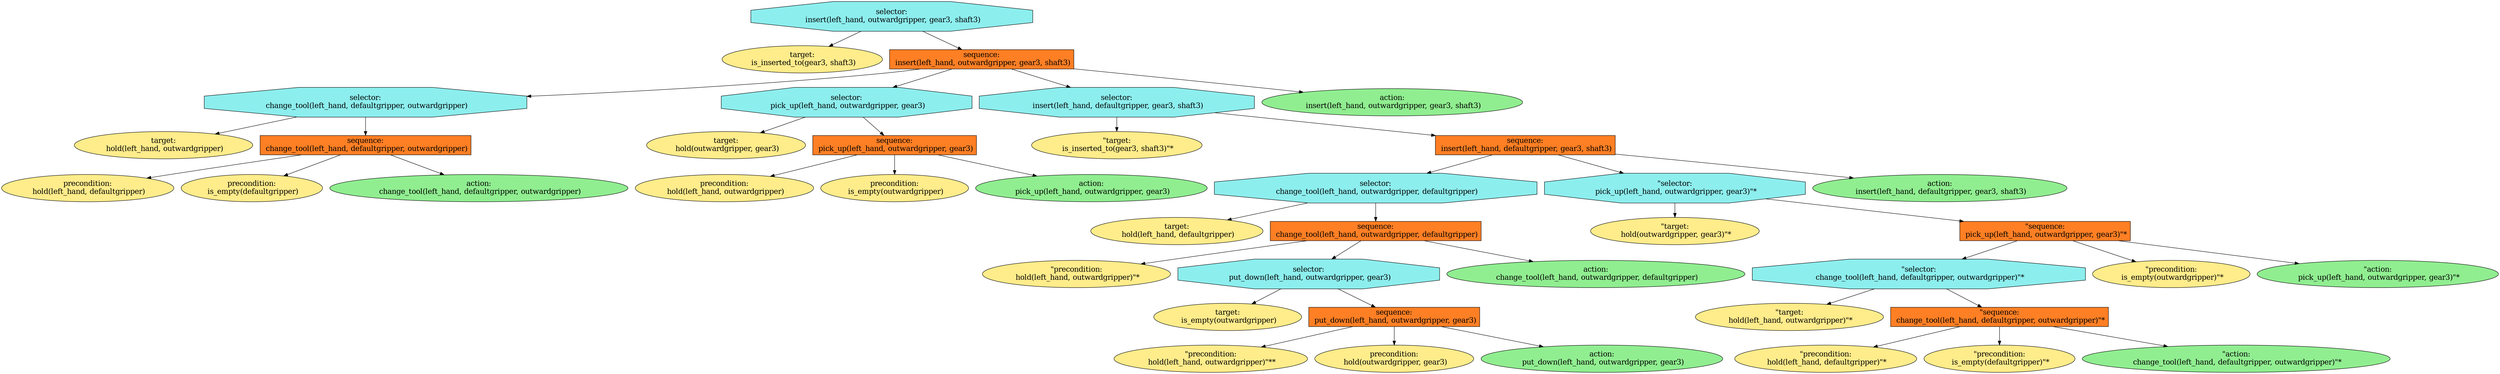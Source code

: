digraph pastafarianism {
ordering=out;
graph [fontname="times-roman"];
node [fontname="times-roman"];
edge [fontname="times-roman"];
"selector:
 insert(left_hand, outwardgripper, gear3, shaft3)" [fillcolor=darkslategray2, fontcolor=black, fontsize=18, label="selector:
 insert(left_hand, outwardgripper, gear3, shaft3)", shape=octagon, style=filled];
"target:
 is_inserted_to(gear3, shaft3)" [fillcolor=lightgoldenrod1, fontcolor=black, fontsize=18, label="target:
 is_inserted_to(gear3, shaft3)", shape=ellipse, style=filled];
"selector:
 insert(left_hand, outwardgripper, gear3, shaft3)" -> "target:
 is_inserted_to(gear3, shaft3)";
"sequence:
 insert(left_hand, outwardgripper, gear3, shaft3)" [fillcolor=chocolate1, fontcolor=black, fontsize=18, label="sequence:
 insert(left_hand, outwardgripper, gear3, shaft3)", shape=box, style=filled];
"selector:
 insert(left_hand, outwardgripper, gear3, shaft3)" -> "sequence:
 insert(left_hand, outwardgripper, gear3, shaft3)";
"selector:
 change_tool(left_hand, defaultgripper, outwardgripper)" [fillcolor=darkslategray2, fontcolor=black, fontsize=18, label="selector:
 change_tool(left_hand, defaultgripper, outwardgripper)", shape=octagon, style=filled];
"sequence:
 insert(left_hand, outwardgripper, gear3, shaft3)" -> "selector:
 change_tool(left_hand, defaultgripper, outwardgripper)";
"target:
 hold(left_hand, outwardgripper)" [fillcolor=lightgoldenrod1, fontcolor=black, fontsize=18, label="target:
 hold(left_hand, outwardgripper)", shape=ellipse, style=filled];
"selector:
 change_tool(left_hand, defaultgripper, outwardgripper)" -> "target:
 hold(left_hand, outwardgripper)";
"sequence:
 change_tool(left_hand, defaultgripper, outwardgripper)" [fillcolor=chocolate1, fontcolor=black, fontsize=18, label="sequence:
 change_tool(left_hand, defaultgripper, outwardgripper)", shape=box, style=filled];
"selector:
 change_tool(left_hand, defaultgripper, outwardgripper)" -> "sequence:
 change_tool(left_hand, defaultgripper, outwardgripper)";
"precondition:
 hold(left_hand, defaultgripper)" [fillcolor=lightgoldenrod1, fontcolor=black, fontsize=18, label="precondition:
 hold(left_hand, defaultgripper)", shape=ellipse, style=filled];
"sequence:
 change_tool(left_hand, defaultgripper, outwardgripper)" -> "precondition:
 hold(left_hand, defaultgripper)";
"precondition:
 is_empty(defaultgripper)" [fillcolor=lightgoldenrod1, fontcolor=black, fontsize=18, label="precondition:
 is_empty(defaultgripper)", shape=ellipse, style=filled];
"sequence:
 change_tool(left_hand, defaultgripper, outwardgripper)" -> "precondition:
 is_empty(defaultgripper)";
"action:
 change_tool(left_hand, defaultgripper, outwardgripper)" [fillcolor=lightgreen, fontcolor=black, fontsize=18, label="action:
 change_tool(left_hand, defaultgripper, outwardgripper)", shape=ellipse, style=filled];
"sequence:
 change_tool(left_hand, defaultgripper, outwardgripper)" -> "action:
 change_tool(left_hand, defaultgripper, outwardgripper)";
"selector:
 pick_up(left_hand, outwardgripper, gear3)" [fillcolor=darkslategray2, fontcolor=black, fontsize=18, label="selector:
 pick_up(left_hand, outwardgripper, gear3)", shape=octagon, style=filled];
"sequence:
 insert(left_hand, outwardgripper, gear3, shaft3)" -> "selector:
 pick_up(left_hand, outwardgripper, gear3)";
"target:
 hold(outwardgripper, gear3)" [fillcolor=lightgoldenrod1, fontcolor=black, fontsize=18, label="target:
 hold(outwardgripper, gear3)", shape=ellipse, style=filled];
"selector:
 pick_up(left_hand, outwardgripper, gear3)" -> "target:
 hold(outwardgripper, gear3)";
"sequence:
 pick_up(left_hand, outwardgripper, gear3)" [fillcolor=chocolate1, fontcolor=black, fontsize=18, label="sequence:
 pick_up(left_hand, outwardgripper, gear3)", shape=box, style=filled];
"selector:
 pick_up(left_hand, outwardgripper, gear3)" -> "sequence:
 pick_up(left_hand, outwardgripper, gear3)";
"precondition:
 hold(left_hand, outwardgripper)" [fillcolor=lightgoldenrod1, fontcolor=black, fontsize=18, label="precondition:
 hold(left_hand, outwardgripper)", shape=ellipse, style=filled];
"sequence:
 pick_up(left_hand, outwardgripper, gear3)" -> "precondition:
 hold(left_hand, outwardgripper)";
"precondition:
 is_empty(outwardgripper)" [fillcolor=lightgoldenrod1, fontcolor=black, fontsize=18, label="precondition:
 is_empty(outwardgripper)", shape=ellipse, style=filled];
"sequence:
 pick_up(left_hand, outwardgripper, gear3)" -> "precondition:
 is_empty(outwardgripper)";
"action:
 pick_up(left_hand, outwardgripper, gear3)" [fillcolor=lightgreen, fontcolor=black, fontsize=18, label="action:
 pick_up(left_hand, outwardgripper, gear3)", shape=ellipse, style=filled];
"sequence:
 pick_up(left_hand, outwardgripper, gear3)" -> "action:
 pick_up(left_hand, outwardgripper, gear3)";
"selector:
 insert(left_hand, defaultgripper, gear3, shaft3)" [fillcolor=darkslategray2, fontcolor=black, fontsize=18, label="selector:
 insert(left_hand, defaultgripper, gear3, shaft3)", shape=octagon, style=filled];
"sequence:
 insert(left_hand, outwardgripper, gear3, shaft3)" -> "selector:
 insert(left_hand, defaultgripper, gear3, shaft3)";
"\"target:\n is_inserted_to(gear3, shaft3)\"*" [fillcolor=lightgoldenrod1, fontcolor=black, fontsize=18, label="\"target:\n is_inserted_to(gear3, shaft3)\"*", shape=ellipse, style=filled];
"selector:
 insert(left_hand, defaultgripper, gear3, shaft3)" -> "\"target:\n is_inserted_to(gear3, shaft3)\"*";
"sequence:
 insert(left_hand, defaultgripper, gear3, shaft3)" [fillcolor=chocolate1, fontcolor=black, fontsize=18, label="sequence:
 insert(left_hand, defaultgripper, gear3, shaft3)", shape=box, style=filled];
"selector:
 insert(left_hand, defaultgripper, gear3, shaft3)" -> "sequence:
 insert(left_hand, defaultgripper, gear3, shaft3)";
"selector:
 change_tool(left_hand, outwardgripper, defaultgripper)" [fillcolor=darkslategray2, fontcolor=black, fontsize=18, label="selector:
 change_tool(left_hand, outwardgripper, defaultgripper)", shape=octagon, style=filled];
"sequence:
 insert(left_hand, defaultgripper, gear3, shaft3)" -> "selector:
 change_tool(left_hand, outwardgripper, defaultgripper)";
"target:
 hold(left_hand, defaultgripper)" [fillcolor=lightgoldenrod1, fontcolor=black, fontsize=18, label="target:
 hold(left_hand, defaultgripper)", shape=ellipse, style=filled];
"selector:
 change_tool(left_hand, outwardgripper, defaultgripper)" -> "target:
 hold(left_hand, defaultgripper)";
"sequence:
 change_tool(left_hand, outwardgripper, defaultgripper)" [fillcolor=chocolate1, fontcolor=black, fontsize=18, label="sequence:
 change_tool(left_hand, outwardgripper, defaultgripper)", shape=box, style=filled];
"selector:
 change_tool(left_hand, outwardgripper, defaultgripper)" -> "sequence:
 change_tool(left_hand, outwardgripper, defaultgripper)";
"\"precondition:\n hold(left_hand, outwardgripper)\"*" [fillcolor=lightgoldenrod1, fontcolor=black, fontsize=18, label="\"precondition:\n hold(left_hand, outwardgripper)\"*", shape=ellipse, style=filled];
"sequence:
 change_tool(left_hand, outwardgripper, defaultgripper)" -> "\"precondition:\n hold(left_hand, outwardgripper)\"*";
"selector:
 put_down(left_hand, outwardgripper, gear3)" [fillcolor=darkslategray2, fontcolor=black, fontsize=18, label="selector:
 put_down(left_hand, outwardgripper, gear3)", shape=octagon, style=filled];
"sequence:
 change_tool(left_hand, outwardgripper, defaultgripper)" -> "selector:
 put_down(left_hand, outwardgripper, gear3)";
"target:
 is_empty(outwardgripper)" [fillcolor=lightgoldenrod1, fontcolor=black, fontsize=18, label="target:
 is_empty(outwardgripper)", shape=ellipse, style=filled];
"selector:
 put_down(left_hand, outwardgripper, gear3)" -> "target:
 is_empty(outwardgripper)";
"sequence:
 put_down(left_hand, outwardgripper, gear3)" [fillcolor=chocolate1, fontcolor=black, fontsize=18, label="sequence:
 put_down(left_hand, outwardgripper, gear3)", shape=box, style=filled];
"selector:
 put_down(left_hand, outwardgripper, gear3)" -> "sequence:
 put_down(left_hand, outwardgripper, gear3)";
"\"precondition:\n hold(left_hand, outwardgripper)\"**" [fillcolor=lightgoldenrod1, fontcolor=black, fontsize=18, label="\"precondition:\n hold(left_hand, outwardgripper)\"**", shape=ellipse, style=filled];
"sequence:
 put_down(left_hand, outwardgripper, gear3)" -> "\"precondition:\n hold(left_hand, outwardgripper)\"**";
"precondition:
 hold(outwardgripper, gear3)" [fillcolor=lightgoldenrod1, fontcolor=black, fontsize=18, label="precondition:
 hold(outwardgripper, gear3)", shape=ellipse, style=filled];
"sequence:
 put_down(left_hand, outwardgripper, gear3)" -> "precondition:
 hold(outwardgripper, gear3)";
"action:
 put_down(left_hand, outwardgripper, gear3)" [fillcolor=lightgreen, fontcolor=black, fontsize=18, label="action:
 put_down(left_hand, outwardgripper, gear3)", shape=ellipse, style=filled];
"sequence:
 put_down(left_hand, outwardgripper, gear3)" -> "action:
 put_down(left_hand, outwardgripper, gear3)";
"action:
 change_tool(left_hand, outwardgripper, defaultgripper)" [fillcolor=lightgreen, fontcolor=black, fontsize=18, label="action:
 change_tool(left_hand, outwardgripper, defaultgripper)", shape=ellipse, style=filled];
"sequence:
 change_tool(left_hand, outwardgripper, defaultgripper)" -> "action:
 change_tool(left_hand, outwardgripper, defaultgripper)";
"\"selector:\n pick_up(left_hand, outwardgripper, gear3)\"*" [fillcolor=darkslategray2, fontcolor=black, fontsize=18, label="\"selector:\n pick_up(left_hand, outwardgripper, gear3)\"*", shape=octagon, style=filled];
"sequence:
 insert(left_hand, defaultgripper, gear3, shaft3)" -> "\"selector:\n pick_up(left_hand, outwardgripper, gear3)\"*";
"\"target:\n hold(outwardgripper, gear3)\"*" [fillcolor=lightgoldenrod1, fontcolor=black, fontsize=18, label="\"target:\n hold(outwardgripper, gear3)\"*", shape=ellipse, style=filled];
"\"selector:\n pick_up(left_hand, outwardgripper, gear3)\"*" -> "\"target:\n hold(outwardgripper, gear3)\"*";
"\"sequence:\n pick_up(left_hand, outwardgripper, gear3)\"*" [fillcolor=chocolate1, fontcolor=black, fontsize=18, label="\"sequence:\n pick_up(left_hand, outwardgripper, gear3)\"*", shape=box, style=filled];
"\"selector:\n pick_up(left_hand, outwardgripper, gear3)\"*" -> "\"sequence:\n pick_up(left_hand, outwardgripper, gear3)\"*";
"\"selector:\n change_tool(left_hand, defaultgripper, outwardgripper)\"*" [fillcolor=darkslategray2, fontcolor=black, fontsize=18, label="\"selector:\n change_tool(left_hand, defaultgripper, outwardgripper)\"*", shape=octagon, style=filled];
"\"sequence:\n pick_up(left_hand, outwardgripper, gear3)\"*" -> "\"selector:\n change_tool(left_hand, defaultgripper, outwardgripper)\"*";
"\"target:\n hold(left_hand, outwardgripper)\"*" [fillcolor=lightgoldenrod1, fontcolor=black, fontsize=18, label="\"target:\n hold(left_hand, outwardgripper)\"*", shape=ellipse, style=filled];
"\"selector:\n change_tool(left_hand, defaultgripper, outwardgripper)\"*" -> "\"target:\n hold(left_hand, outwardgripper)\"*";
"\"sequence:\n change_tool(left_hand, defaultgripper, outwardgripper)\"*" [fillcolor=chocolate1, fontcolor=black, fontsize=18, label="\"sequence:\n change_tool(left_hand, defaultgripper, outwardgripper)\"*", shape=box, style=filled];
"\"selector:\n change_tool(left_hand, defaultgripper, outwardgripper)\"*" -> "\"sequence:\n change_tool(left_hand, defaultgripper, outwardgripper)\"*";
"\"precondition:\n hold(left_hand, defaultgripper)\"*" [fillcolor=lightgoldenrod1, fontcolor=black, fontsize=18, label="\"precondition:\n hold(left_hand, defaultgripper)\"*", shape=ellipse, style=filled];
"\"sequence:\n change_tool(left_hand, defaultgripper, outwardgripper)\"*" -> "\"precondition:\n hold(left_hand, defaultgripper)\"*";
"\"precondition:\n is_empty(defaultgripper)\"*" [fillcolor=lightgoldenrod1, fontcolor=black, fontsize=18, label="\"precondition:\n is_empty(defaultgripper)\"*", shape=ellipse, style=filled];
"\"sequence:\n change_tool(left_hand, defaultgripper, outwardgripper)\"*" -> "\"precondition:\n is_empty(defaultgripper)\"*";
"\"action:\n change_tool(left_hand, defaultgripper, outwardgripper)\"*" [fillcolor=lightgreen, fontcolor=black, fontsize=18, label="\"action:\n change_tool(left_hand, defaultgripper, outwardgripper)\"*", shape=ellipse, style=filled];
"\"sequence:\n change_tool(left_hand, defaultgripper, outwardgripper)\"*" -> "\"action:\n change_tool(left_hand, defaultgripper, outwardgripper)\"*";
"\"precondition:\n is_empty(outwardgripper)\"*" [fillcolor=lightgoldenrod1, fontcolor=black, fontsize=18, label="\"precondition:\n is_empty(outwardgripper)\"*", shape=ellipse, style=filled];
"\"sequence:\n pick_up(left_hand, outwardgripper, gear3)\"*" -> "\"precondition:\n is_empty(outwardgripper)\"*";
"\"action:\n pick_up(left_hand, outwardgripper, gear3)\"*" [fillcolor=lightgreen, fontcolor=black, fontsize=18, label="\"action:\n pick_up(left_hand, outwardgripper, gear3)\"*", shape=ellipse, style=filled];
"\"sequence:\n pick_up(left_hand, outwardgripper, gear3)\"*" -> "\"action:\n pick_up(left_hand, outwardgripper, gear3)\"*";
"action:
 insert(left_hand, defaultgripper, gear3, shaft3)" [fillcolor=lightgreen, fontcolor=black, fontsize=18, label="action:
 insert(left_hand, defaultgripper, gear3, shaft3)", shape=ellipse, style=filled];
"sequence:
 insert(left_hand, defaultgripper, gear3, shaft3)" -> "action:
 insert(left_hand, defaultgripper, gear3, shaft3)";
"action:
 insert(left_hand, outwardgripper, gear3, shaft3)" [fillcolor=lightgreen, fontcolor=black, fontsize=18, label="action:
 insert(left_hand, outwardgripper, gear3, shaft3)", shape=ellipse, style=filled];
"sequence:
 insert(left_hand, outwardgripper, gear3, shaft3)" -> "action:
 insert(left_hand, outwardgripper, gear3, shaft3)";
}
